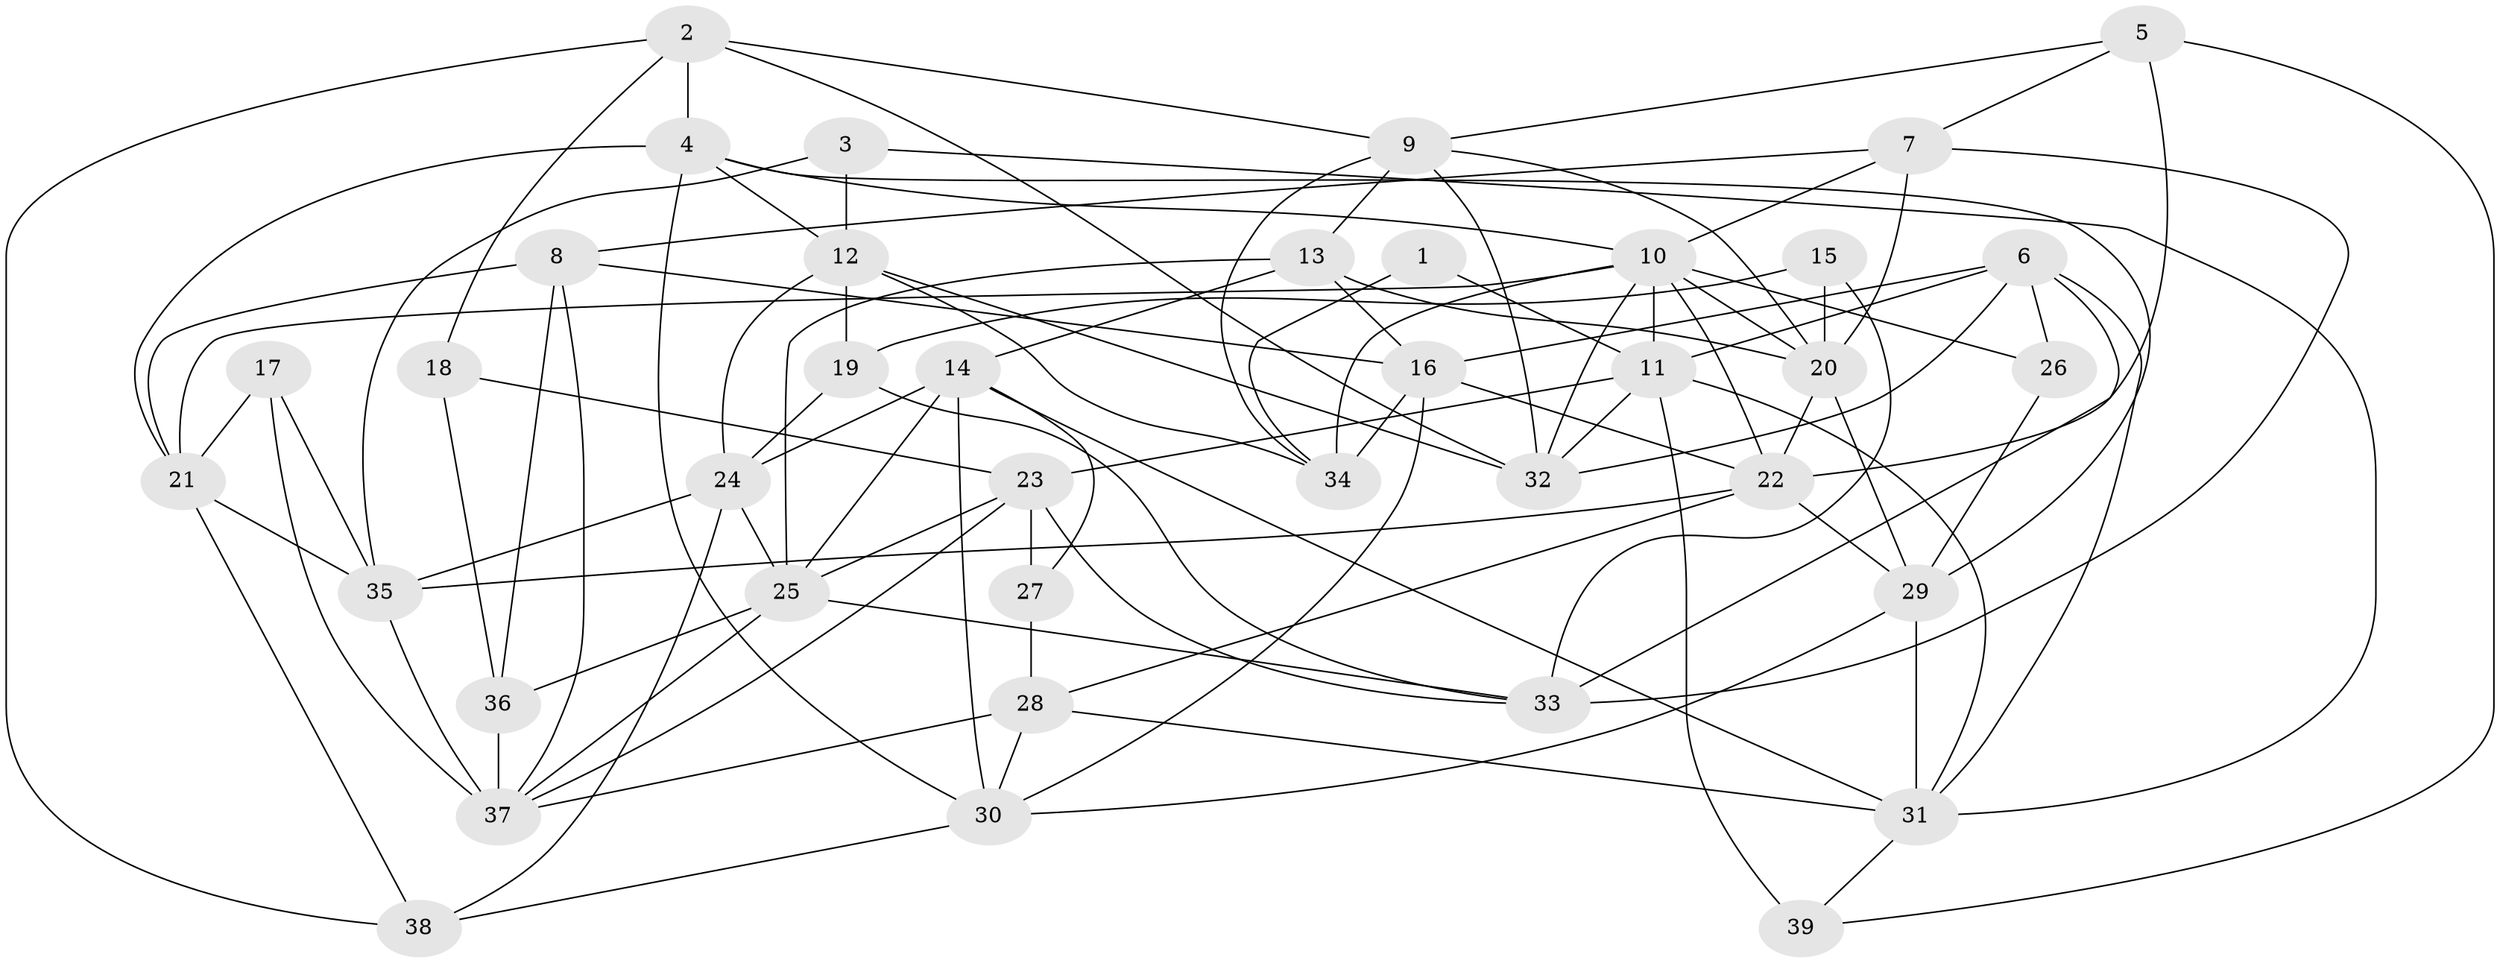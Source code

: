 // original degree distribution, {2: 0.12987012987012986, 4: 0.3246753246753247, 5: 0.2077922077922078, 3: 0.22077922077922077, 7: 0.03896103896103896, 6: 0.07792207792207792}
// Generated by graph-tools (version 1.1) at 2025/01/03/09/25 03:01:59]
// undirected, 39 vertices, 102 edges
graph export_dot {
graph [start="1"]
  node [color=gray90,style=filled];
  1;
  2;
  3;
  4;
  5;
  6;
  7;
  8;
  9;
  10;
  11;
  12;
  13;
  14;
  15;
  16;
  17;
  18;
  19;
  20;
  21;
  22;
  23;
  24;
  25;
  26;
  27;
  28;
  29;
  30;
  31;
  32;
  33;
  34;
  35;
  36;
  37;
  38;
  39;
  1 -- 11 [weight=1.0];
  1 -- 34 [weight=1.0];
  2 -- 4 [weight=2.0];
  2 -- 9 [weight=1.0];
  2 -- 18 [weight=2.0];
  2 -- 32 [weight=1.0];
  2 -- 38 [weight=1.0];
  3 -- 12 [weight=1.0];
  3 -- 31 [weight=1.0];
  3 -- 35 [weight=1.0];
  4 -- 10 [weight=1.0];
  4 -- 12 [weight=1.0];
  4 -- 21 [weight=1.0];
  4 -- 29 [weight=1.0];
  4 -- 30 [weight=1.0];
  5 -- 7 [weight=1.0];
  5 -- 9 [weight=1.0];
  5 -- 22 [weight=1.0];
  5 -- 39 [weight=1.0];
  6 -- 11 [weight=1.0];
  6 -- 16 [weight=1.0];
  6 -- 26 [weight=1.0];
  6 -- 31 [weight=1.0];
  6 -- 32 [weight=1.0];
  6 -- 33 [weight=1.0];
  7 -- 8 [weight=1.0];
  7 -- 10 [weight=1.0];
  7 -- 20 [weight=1.0];
  7 -- 33 [weight=1.0];
  8 -- 16 [weight=1.0];
  8 -- 21 [weight=1.0];
  8 -- 36 [weight=1.0];
  8 -- 37 [weight=1.0];
  9 -- 13 [weight=1.0];
  9 -- 20 [weight=1.0];
  9 -- 32 [weight=1.0];
  9 -- 34 [weight=1.0];
  10 -- 11 [weight=1.0];
  10 -- 20 [weight=1.0];
  10 -- 21 [weight=1.0];
  10 -- 22 [weight=1.0];
  10 -- 26 [weight=1.0];
  10 -- 32 [weight=1.0];
  10 -- 34 [weight=1.0];
  11 -- 23 [weight=2.0];
  11 -- 31 [weight=1.0];
  11 -- 32 [weight=1.0];
  11 -- 39 [weight=2.0];
  12 -- 19 [weight=1.0];
  12 -- 24 [weight=1.0];
  12 -- 32 [weight=1.0];
  12 -- 34 [weight=1.0];
  13 -- 14 [weight=1.0];
  13 -- 16 [weight=1.0];
  13 -- 20 [weight=1.0];
  13 -- 25 [weight=1.0];
  14 -- 24 [weight=2.0];
  14 -- 25 [weight=2.0];
  14 -- 27 [weight=1.0];
  14 -- 30 [weight=1.0];
  14 -- 31 [weight=1.0];
  15 -- 19 [weight=1.0];
  15 -- 20 [weight=1.0];
  15 -- 33 [weight=1.0];
  16 -- 22 [weight=1.0];
  16 -- 30 [weight=1.0];
  16 -- 34 [weight=1.0];
  17 -- 21 [weight=1.0];
  17 -- 35 [weight=1.0];
  17 -- 37 [weight=2.0];
  18 -- 23 [weight=1.0];
  18 -- 36 [weight=2.0];
  19 -- 24 [weight=1.0];
  19 -- 33 [weight=1.0];
  20 -- 22 [weight=1.0];
  20 -- 29 [weight=1.0];
  21 -- 35 [weight=1.0];
  21 -- 38 [weight=1.0];
  22 -- 28 [weight=1.0];
  22 -- 29 [weight=1.0];
  22 -- 35 [weight=1.0];
  23 -- 25 [weight=1.0];
  23 -- 27 [weight=1.0];
  23 -- 33 [weight=1.0];
  23 -- 37 [weight=1.0];
  24 -- 25 [weight=1.0];
  24 -- 35 [weight=1.0];
  24 -- 38 [weight=1.0];
  25 -- 33 [weight=1.0];
  25 -- 36 [weight=1.0];
  25 -- 37 [weight=1.0];
  26 -- 29 [weight=1.0];
  27 -- 28 [weight=1.0];
  28 -- 30 [weight=1.0];
  28 -- 31 [weight=1.0];
  28 -- 37 [weight=1.0];
  29 -- 30 [weight=1.0];
  29 -- 31 [weight=1.0];
  30 -- 38 [weight=1.0];
  31 -- 39 [weight=1.0];
  35 -- 37 [weight=1.0];
  36 -- 37 [weight=2.0];
}
